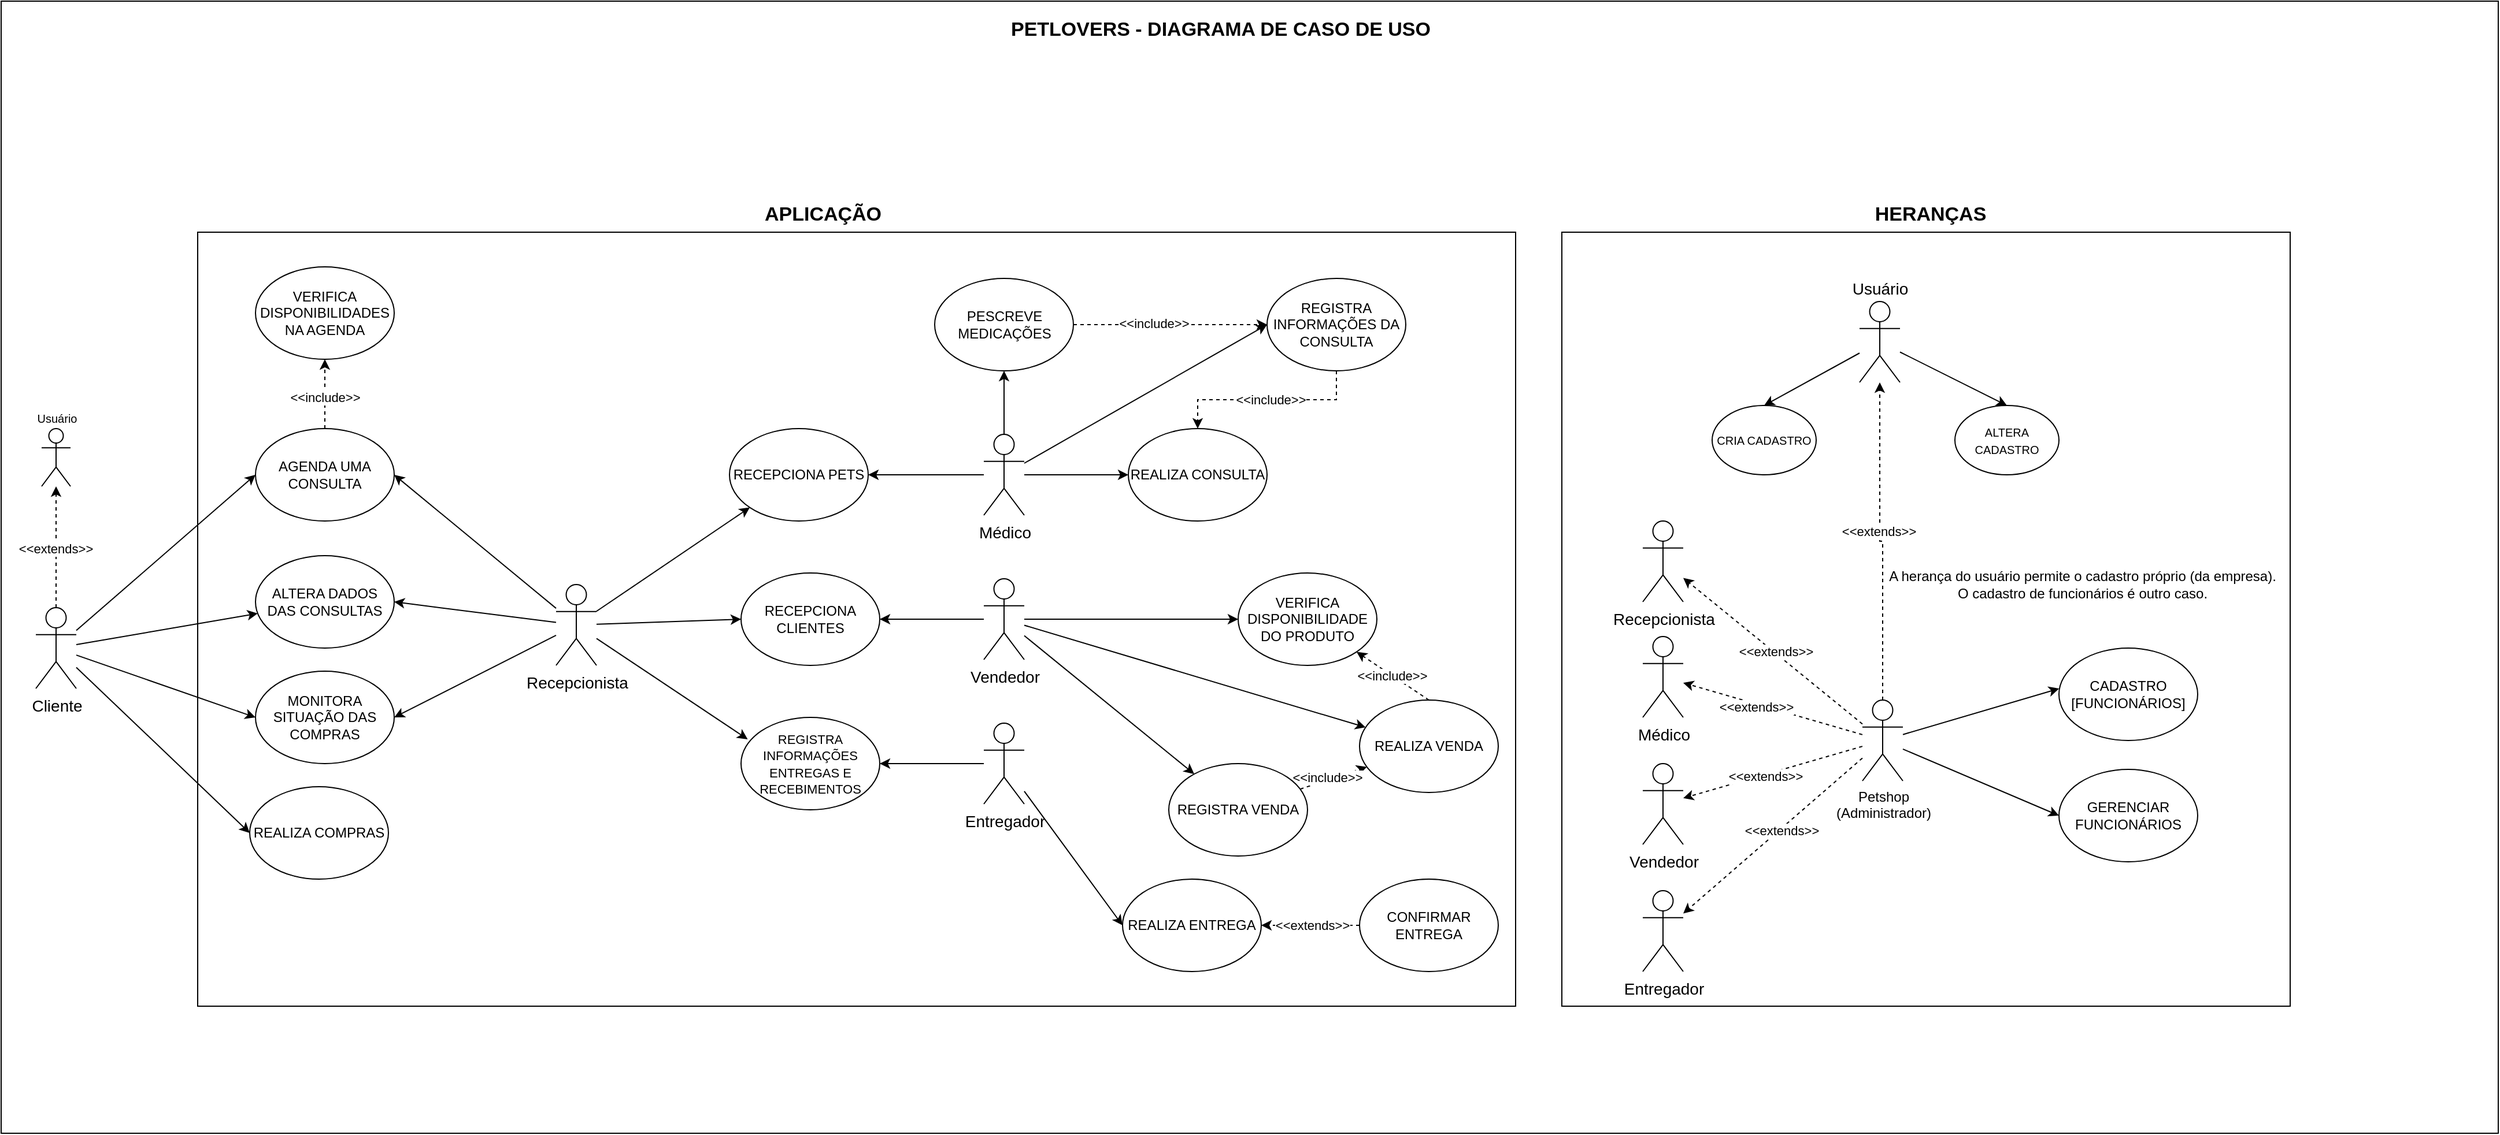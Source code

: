 <mxfile version="22.1.0" type="github">
  <diagram name="Page-1" id="cmvLj-Jmu_eHXBWfitiG">
    <mxGraphModel dx="2868" dy="1560" grid="1" gridSize="10" guides="1" tooltips="1" connect="1" arrows="1" fold="1" page="1" pageScale="1" pageWidth="850" pageHeight="1100" math="0" shadow="0">
      <root>
        <mxCell id="0" />
        <mxCell id="1" parent="0" />
        <mxCell id="_MD9eXurdHFe8v1w1zqZ-63" value="" style="rounded=0;whiteSpace=wrap;html=1;glass=0;fillColor=none;" vertex="1" parent="1">
          <mxGeometry y="120" width="2160" height="980" as="geometry" />
        </mxCell>
        <mxCell id="_MD9eXurdHFe8v1w1zqZ-58" value="" style="rounded=0;whiteSpace=wrap;html=1;glass=0;fillColor=none;" vertex="1" parent="1">
          <mxGeometry x="1350" y="320" width="630" height="670" as="geometry" />
        </mxCell>
        <mxCell id="_MD9eXurdHFe8v1w1zqZ-9" value="" style="rounded=0;whiteSpace=wrap;html=1;glass=0;fillColor=none;" vertex="1" parent="1">
          <mxGeometry x="170" y="320" width="1140" height="670" as="geometry" />
        </mxCell>
        <mxCell id="Nmqk09kr3ZqQSarFzhnL-8" style="rounded=0;orthogonalLoop=1;jettySize=auto;html=1;entryX=0;entryY=0.5;entryDx=0;entryDy=0;strokeWidth=1;strokeColor=default;" parent="1" source="b02hixyi1CkfagJmaC7L-1" target="b02hixyi1CkfagJmaC7L-29" edge="1">
          <mxGeometry relative="1" as="geometry" />
        </mxCell>
        <mxCell id="Nmqk09kr3ZqQSarFzhnL-9" style="rounded=0;orthogonalLoop=1;jettySize=auto;html=1;strokeWidth=1;strokeColor=default;" parent="1" source="b02hixyi1CkfagJmaC7L-1" target="U1v-bgIuct0nGOqT3Gpx-35" edge="1">
          <mxGeometry relative="1" as="geometry" />
        </mxCell>
        <mxCell id="Nmqk09kr3ZqQSarFzhnL-19" style="rounded=0;orthogonalLoop=1;jettySize=auto;html=1;entryX=0;entryY=0.5;entryDx=0;entryDy=0;strokeWidth=1;strokeColor=default;" parent="1" source="b02hixyi1CkfagJmaC7L-1" target="Nmqk09kr3ZqQSarFzhnL-18" edge="1">
          <mxGeometry relative="1" as="geometry" />
        </mxCell>
        <mxCell id="Nmqk09kr3ZqQSarFzhnL-20" style="rounded=0;orthogonalLoop=1;jettySize=auto;html=1;entryX=0;entryY=0.5;entryDx=0;entryDy=0;strokeWidth=1;strokeColor=default;" parent="1" source="b02hixyi1CkfagJmaC7L-1" target="b02hixyi1CkfagJmaC7L-9" edge="1">
          <mxGeometry relative="1" as="geometry" />
        </mxCell>
        <mxCell id="Nmqk09kr3ZqQSarFzhnL-62" style="edgeStyle=orthogonalEdgeStyle;rounded=0;orthogonalLoop=1;jettySize=auto;html=1;exitX=0.5;exitY=0;exitDx=0;exitDy=0;exitPerimeter=0;dashed=1;" parent="1" source="b02hixyi1CkfagJmaC7L-1" target="Nmqk09kr3ZqQSarFzhnL-61" edge="1">
          <mxGeometry relative="1" as="geometry" />
        </mxCell>
        <mxCell id="Nmqk09kr3ZqQSarFzhnL-64" value="&amp;lt;&amp;lt;extends&amp;gt;&amp;gt;" style="edgeLabel;html=1;align=center;verticalAlign=middle;resizable=0;points=[];" parent="Nmqk09kr3ZqQSarFzhnL-62" vertex="1" connectable="0">
          <mxGeometry x="-0.023" y="1" relative="1" as="geometry">
            <mxPoint as="offset" />
          </mxGeometry>
        </mxCell>
        <mxCell id="b02hixyi1CkfagJmaC7L-1" value="&lt;font style=&quot;font-size: 14px;&quot;&gt;Cliente&lt;/font&gt;" style="shape=umlActor;verticalLabelPosition=bottom;verticalAlign=top;html=1;outlineConnect=0;strokeWidth=1;strokeColor=default;" parent="1" vertex="1">
          <mxGeometry x="30" y="645" width="35" height="70" as="geometry" />
        </mxCell>
        <mxCell id="b02hixyi1CkfagJmaC7L-7" value="&lt;font style=&quot;font-size: 10px;&quot;&gt;CRIA CADASTRO&lt;/font&gt;" style="ellipse;whiteSpace=wrap;html=1;strokeWidth=1;strokeColor=default;" parent="1" vertex="1">
          <mxGeometry x="1480" y="470" width="90" height="60" as="geometry" />
        </mxCell>
        <mxCell id="b02hixyi1CkfagJmaC7L-9" value="REALIZA COMPRAS" style="ellipse;whiteSpace=wrap;html=1;strokeWidth=1;strokeColor=default;" parent="1" vertex="1">
          <mxGeometry x="215" y="800" width="120" height="80" as="geometry" />
        </mxCell>
        <mxCell id="Nmqk09kr3ZqQSarFzhnL-14" style="rounded=0;orthogonalLoop=1;jettySize=auto;html=1;strokeWidth=1;strokeColor=default;entryX=0;entryY=0.5;entryDx=0;entryDy=0;" parent="1" source="b02hixyi1CkfagJmaC7L-12" target="Nmqk09kr3ZqQSarFzhnL-13" edge="1">
          <mxGeometry relative="1" as="geometry" />
        </mxCell>
        <mxCell id="Nmqk09kr3ZqQSarFzhnL-15" style="rounded=0;orthogonalLoop=1;jettySize=auto;html=1;entryX=1;entryY=0.5;entryDx=0;entryDy=0;strokeWidth=1;strokeColor=default;" parent="1" source="b02hixyi1CkfagJmaC7L-12" target="b02hixyi1CkfagJmaC7L-29" edge="1">
          <mxGeometry relative="1" as="geometry" />
        </mxCell>
        <mxCell id="Nmqk09kr3ZqQSarFzhnL-16" style="rounded=0;orthogonalLoop=1;jettySize=auto;html=1;entryX=1;entryY=0.5;entryDx=0;entryDy=0;strokeWidth=1;strokeColor=default;" parent="1" source="b02hixyi1CkfagJmaC7L-12" target="U1v-bgIuct0nGOqT3Gpx-35" edge="1">
          <mxGeometry relative="1" as="geometry" />
        </mxCell>
        <mxCell id="Nmqk09kr3ZqQSarFzhnL-21" style="rounded=0;orthogonalLoop=1;jettySize=auto;html=1;entryX=0.048;entryY=0.237;entryDx=0;entryDy=0;strokeWidth=1;strokeColor=default;entryPerimeter=0;" parent="1" source="b02hixyi1CkfagJmaC7L-12" target="U1v-bgIuct0nGOqT3Gpx-13" edge="1">
          <mxGeometry relative="1" as="geometry" />
        </mxCell>
        <mxCell id="Nmqk09kr3ZqQSarFzhnL-55" style="rounded=0;orthogonalLoop=1;jettySize=auto;html=1;entryX=1;entryY=0.5;entryDx=0;entryDy=0;" parent="1" source="b02hixyi1CkfagJmaC7L-12" target="Nmqk09kr3ZqQSarFzhnL-18" edge="1">
          <mxGeometry relative="1" as="geometry" />
        </mxCell>
        <mxCell id="Nmqk09kr3ZqQSarFzhnL-57" style="rounded=0;orthogonalLoop=1;jettySize=auto;html=1;entryX=0;entryY=1;entryDx=0;entryDy=0;" parent="1" source="b02hixyi1CkfagJmaC7L-12" target="Nmqk09kr3ZqQSarFzhnL-34" edge="1">
          <mxGeometry relative="1" as="geometry" />
        </mxCell>
        <mxCell id="b02hixyi1CkfagJmaC7L-12" value="&lt;span style=&quot;font-size: 14px;&quot;&gt;Recepcionista&lt;br&gt;&lt;/span&gt;" style="shape=umlActor;verticalLabelPosition=bottom;verticalAlign=top;html=1;outlineConnect=0;strokeWidth=1;strokeColor=default;" parent="1" vertex="1">
          <mxGeometry x="480" y="625" width="35" height="70" as="geometry" />
        </mxCell>
        <mxCell id="_MD9eXurdHFe8v1w1zqZ-3" style="edgeStyle=orthogonalEdgeStyle;rounded=0;orthogonalLoop=1;jettySize=auto;html=1;entryX=0.5;entryY=1;entryDx=0;entryDy=0;dashed=1;" edge="1" parent="1" source="b02hixyi1CkfagJmaC7L-29" target="_MD9eXurdHFe8v1w1zqZ-2">
          <mxGeometry relative="1" as="geometry" />
        </mxCell>
        <mxCell id="_MD9eXurdHFe8v1w1zqZ-4" value="&amp;lt;&amp;lt;include&amp;gt;&amp;gt;" style="edgeLabel;html=1;align=center;verticalAlign=middle;resizable=0;points=[];" vertex="1" connectable="0" parent="_MD9eXurdHFe8v1w1zqZ-3">
          <mxGeometry x="-0.094" relative="1" as="geometry">
            <mxPoint as="offset" />
          </mxGeometry>
        </mxCell>
        <mxCell id="b02hixyi1CkfagJmaC7L-29" value="AGENDA UMA CONSULTA" style="ellipse;whiteSpace=wrap;html=1;strokeWidth=1;strokeColor=default;" parent="1" vertex="1">
          <mxGeometry x="220" y="490" width="120" height="80" as="geometry" />
        </mxCell>
        <mxCell id="b02hixyi1CkfagJmaC7L-57" value="&lt;span style=&quot;font-size: 17px;&quot;&gt;&lt;b&gt;APLICAÇÃO&lt;/b&gt;&lt;/span&gt;" style="text;html=1;strokeColor=none;fillColor=none;align=center;verticalAlign=middle;whiteSpace=wrap;rounded=0;strokeWidth=1;" parent="1" vertex="1">
          <mxGeometry x="650" y="290" width="122" height="30" as="geometry" />
        </mxCell>
        <mxCell id="U1v-bgIuct0nGOqT3Gpx-11" value="&lt;font style=&quot;font-size: 10px;&quot;&gt;ALTERA CADASTRO&lt;/font&gt;" style="ellipse;whiteSpace=wrap;html=1;strokeWidth=1;strokeColor=default;" parent="1" vertex="1">
          <mxGeometry x="1690" y="470" width="90" height="60" as="geometry" />
        </mxCell>
        <mxCell id="U1v-bgIuct0nGOqT3Gpx-13" value="&lt;font style=&quot;font-size: 11px;&quot;&gt;REGISTRA INFORMAÇÕES ENTREGAS E RECEBIMENTOS&lt;/font&gt;" style="ellipse;whiteSpace=wrap;html=1;strokeWidth=1;strokeColor=default;" parent="1" vertex="1">
          <mxGeometry x="640" y="740" width="120" height="80" as="geometry" />
        </mxCell>
        <mxCell id="Nmqk09kr3ZqQSarFzhnL-37" style="rounded=0;orthogonalLoop=1;jettySize=auto;html=1;" parent="1" source="U1v-bgIuct0nGOqT3Gpx-15" target="Nmqk09kr3ZqQSarFzhnL-34" edge="1">
          <mxGeometry relative="1" as="geometry" />
        </mxCell>
        <mxCell id="Nmqk09kr3ZqQSarFzhnL-43" style="rounded=0;orthogonalLoop=1;jettySize=auto;html=1;entryX=0;entryY=0.5;entryDx=0;entryDy=0;" parent="1" source="U1v-bgIuct0nGOqT3Gpx-15" target="Nmqk09kr3ZqQSarFzhnL-38" edge="1">
          <mxGeometry relative="1" as="geometry" />
        </mxCell>
        <mxCell id="_MD9eXurdHFe8v1w1zqZ-13" style="rounded=0;orthogonalLoop=1;jettySize=auto;html=1;entryX=0;entryY=0.5;entryDx=0;entryDy=0;" edge="1" parent="1" source="U1v-bgIuct0nGOqT3Gpx-15" target="Nmqk09kr3ZqQSarFzhnL-50">
          <mxGeometry relative="1" as="geometry" />
        </mxCell>
        <mxCell id="_MD9eXurdHFe8v1w1zqZ-28" style="edgeStyle=orthogonalEdgeStyle;rounded=0;orthogonalLoop=1;jettySize=auto;html=1;" edge="1" parent="1" source="U1v-bgIuct0nGOqT3Gpx-15" target="_MD9eXurdHFe8v1w1zqZ-14">
          <mxGeometry relative="1" as="geometry" />
        </mxCell>
        <mxCell id="U1v-bgIuct0nGOqT3Gpx-15" value="&lt;font style=&quot;font-size: 14px;&quot;&gt;Médico&lt;/font&gt;" style="shape=umlActor;verticalLabelPosition=bottom;verticalAlign=top;html=1;outlineConnect=0;strokeWidth=1;strokeColor=default;" parent="1" vertex="1">
          <mxGeometry x="850" y="495" width="35" height="70" as="geometry" />
        </mxCell>
        <mxCell id="Nmqk09kr3ZqQSarFzhnL-29" style="rounded=0;orthogonalLoop=1;jettySize=auto;html=1;entryX=1;entryY=0.5;entryDx=0;entryDy=0;" parent="1" source="U1v-bgIuct0nGOqT3Gpx-19" target="Nmqk09kr3ZqQSarFzhnL-13" edge="1">
          <mxGeometry relative="1" as="geometry" />
        </mxCell>
        <mxCell id="Nmqk09kr3ZqQSarFzhnL-42" style="rounded=0;orthogonalLoop=1;jettySize=auto;html=1;" parent="1" source="U1v-bgIuct0nGOqT3Gpx-19" target="Nmqk09kr3ZqQSarFzhnL-40" edge="1">
          <mxGeometry relative="1" as="geometry" />
        </mxCell>
        <mxCell id="_MD9eXurdHFe8v1w1zqZ-19" style="rounded=0;orthogonalLoop=1;jettySize=auto;html=1;" edge="1" parent="1" source="U1v-bgIuct0nGOqT3Gpx-19" target="Nmqk09kr3ZqQSarFzhnL-47">
          <mxGeometry relative="1" as="geometry" />
        </mxCell>
        <mxCell id="_MD9eXurdHFe8v1w1zqZ-23" style="rounded=0;orthogonalLoop=1;jettySize=auto;html=1;entryX=0;entryY=0.5;entryDx=0;entryDy=0;" edge="1" parent="1" source="U1v-bgIuct0nGOqT3Gpx-19" target="_MD9eXurdHFe8v1w1zqZ-22">
          <mxGeometry relative="1" as="geometry" />
        </mxCell>
        <mxCell id="U1v-bgIuct0nGOqT3Gpx-19" value="&lt;font style=&quot;font-size: 14px;&quot;&gt;Vendedor&lt;/font&gt;" style="shape=umlActor;verticalLabelPosition=bottom;verticalAlign=top;html=1;outlineConnect=0;strokeWidth=1;strokeColor=default;" parent="1" vertex="1">
          <mxGeometry x="850" y="620" width="35" height="70" as="geometry" />
        </mxCell>
        <mxCell id="U1v-bgIuct0nGOqT3Gpx-35" value="ALTERA DADOS DAS CONSULTAS" style="ellipse;whiteSpace=wrap;html=1;strokeWidth=1;strokeColor=default;" parent="1" vertex="1">
          <mxGeometry x="220" y="600" width="120" height="80" as="geometry" />
        </mxCell>
        <mxCell id="Nmqk09kr3ZqQSarFzhnL-4" style="rounded=0;orthogonalLoop=1;jettySize=auto;html=1;strokeWidth=1;strokeColor=default;entryX=0.5;entryY=0;entryDx=0;entryDy=0;" parent="1" source="Nmqk09kr3ZqQSarFzhnL-1" target="U1v-bgIuct0nGOqT3Gpx-11" edge="1">
          <mxGeometry relative="1" as="geometry" />
        </mxCell>
        <mxCell id="Nmqk09kr3ZqQSarFzhnL-5" style="rounded=0;orthogonalLoop=1;jettySize=auto;html=1;entryX=0.5;entryY=0;entryDx=0;entryDy=0;strokeWidth=1;strokeColor=default;" parent="1" source="Nmqk09kr3ZqQSarFzhnL-1" target="b02hixyi1CkfagJmaC7L-7" edge="1">
          <mxGeometry relative="1" as="geometry" />
        </mxCell>
        <mxCell id="Nmqk09kr3ZqQSarFzhnL-1" value="&lt;font style=&quot;font-size: 14px;&quot;&gt;Usuário&lt;/font&gt;" style="shape=umlActor;verticalLabelPosition=top;verticalAlign=bottom;html=1;outlineConnect=0;strokeWidth=1;strokeColor=default;labelPosition=center;align=center;" parent="1" vertex="1">
          <mxGeometry x="1607.5" y="380" width="35" height="70" as="geometry" />
        </mxCell>
        <mxCell id="Nmqk09kr3ZqQSarFzhnL-13" value="RECEPCIONA CLIENTES" style="ellipse;whiteSpace=wrap;html=1;strokeWidth=1;strokeColor=default;" parent="1" vertex="1">
          <mxGeometry x="640" y="615" width="120" height="80" as="geometry" />
        </mxCell>
        <mxCell id="Nmqk09kr3ZqQSarFzhnL-18" value="MONITORA SITUAÇÃO DAS COMPRAS" style="ellipse;whiteSpace=wrap;html=1;strokeWidth=1;strokeColor=default;" parent="1" vertex="1">
          <mxGeometry x="220" y="700" width="120" height="80" as="geometry" />
        </mxCell>
        <mxCell id="Nmqk09kr3ZqQSarFzhnL-44" style="rounded=0;orthogonalLoop=1;jettySize=auto;html=1;entryX=0;entryY=0.5;entryDx=0;entryDy=0;" parent="1" source="Nmqk09kr3ZqQSarFzhnL-22" target="Nmqk09kr3ZqQSarFzhnL-41" edge="1">
          <mxGeometry relative="1" as="geometry" />
        </mxCell>
        <mxCell id="Nmqk09kr3ZqQSarFzhnL-56" style="rounded=0;orthogonalLoop=1;jettySize=auto;html=1;entryX=1;entryY=0.5;entryDx=0;entryDy=0;" parent="1" source="Nmqk09kr3ZqQSarFzhnL-22" target="U1v-bgIuct0nGOqT3Gpx-13" edge="1">
          <mxGeometry relative="1" as="geometry" />
        </mxCell>
        <mxCell id="Nmqk09kr3ZqQSarFzhnL-22" value="&lt;span style=&quot;font-size: 14px;&quot;&gt;Entregador&lt;br&gt;&lt;/span&gt;" style="shape=umlActor;verticalLabelPosition=bottom;verticalAlign=top;html=1;outlineConnect=0;strokeWidth=1;strokeColor=default;" parent="1" vertex="1">
          <mxGeometry x="850" y="745" width="35" height="70" as="geometry" />
        </mxCell>
        <mxCell id="Nmqk09kr3ZqQSarFzhnL-34" value="RECEPCIONA PETS" style="ellipse;whiteSpace=wrap;html=1;strokeWidth=1;strokeColor=default;" parent="1" vertex="1">
          <mxGeometry x="630" y="490" width="120" height="80" as="geometry" />
        </mxCell>
        <mxCell id="Nmqk09kr3ZqQSarFzhnL-38" value="REALIZA CONSULTA" style="ellipse;whiteSpace=wrap;html=1;strokeWidth=1;strokeColor=default;" parent="1" vertex="1">
          <mxGeometry x="975" y="490" width="120" height="80" as="geometry" />
        </mxCell>
        <mxCell id="_MD9eXurdHFe8v1w1zqZ-24" style="rounded=0;orthogonalLoop=1;jettySize=auto;html=1;exitX=0.5;exitY=0;exitDx=0;exitDy=0;dashed=1;" edge="1" parent="1" source="Nmqk09kr3ZqQSarFzhnL-40" target="_MD9eXurdHFe8v1w1zqZ-22">
          <mxGeometry relative="1" as="geometry" />
        </mxCell>
        <mxCell id="_MD9eXurdHFe8v1w1zqZ-25" value="&amp;lt;&amp;lt;include&amp;gt;&amp;gt;" style="edgeLabel;html=1;align=center;verticalAlign=middle;resizable=0;points=[];" vertex="1" connectable="0" parent="_MD9eXurdHFe8v1w1zqZ-24">
          <mxGeometry x="0.029" relative="1" as="geometry">
            <mxPoint as="offset" />
          </mxGeometry>
        </mxCell>
        <mxCell id="Nmqk09kr3ZqQSarFzhnL-40" value="REALIZA VENDA" style="ellipse;whiteSpace=wrap;html=1;strokeWidth=1;strokeColor=default;" parent="1" vertex="1">
          <mxGeometry x="1175" y="725" width="120" height="80" as="geometry" />
        </mxCell>
        <mxCell id="Nmqk09kr3ZqQSarFzhnL-41" value="REALIZA ENTREGA" style="ellipse;whiteSpace=wrap;html=1;strokeWidth=1;strokeColor=default;" parent="1" vertex="1">
          <mxGeometry x="970" y="880" width="120" height="80" as="geometry" />
        </mxCell>
        <mxCell id="Nmqk09kr3ZqQSarFzhnL-48" style="rounded=0;orthogonalLoop=1;jettySize=auto;html=1;dashed=1;" parent="1" source="Nmqk09kr3ZqQSarFzhnL-47" target="Nmqk09kr3ZqQSarFzhnL-40" edge="1">
          <mxGeometry relative="1" as="geometry" />
        </mxCell>
        <mxCell id="Nmqk09kr3ZqQSarFzhnL-49" value="&amp;lt;&amp;lt;include&amp;gt;&amp;gt;" style="edgeLabel;html=1;align=center;verticalAlign=middle;resizable=0;points=[];" parent="Nmqk09kr3ZqQSarFzhnL-48" vertex="1" connectable="0">
          <mxGeometry x="0.073" relative="1" as="geometry">
            <mxPoint x="-8" as="offset" />
          </mxGeometry>
        </mxCell>
        <mxCell id="Nmqk09kr3ZqQSarFzhnL-47" value="REGISTRA VENDA" style="ellipse;whiteSpace=wrap;html=1;strokeWidth=1;strokeColor=default;" parent="1" vertex="1">
          <mxGeometry x="1010" y="780" width="120" height="80" as="geometry" />
        </mxCell>
        <mxCell id="Nmqk09kr3ZqQSarFzhnL-53" style="edgeStyle=orthogonalEdgeStyle;rounded=0;orthogonalLoop=1;jettySize=auto;html=1;entryX=0.5;entryY=0;entryDx=0;entryDy=0;dashed=1;" parent="1" source="Nmqk09kr3ZqQSarFzhnL-50" target="Nmqk09kr3ZqQSarFzhnL-38" edge="1">
          <mxGeometry relative="1" as="geometry" />
        </mxCell>
        <mxCell id="Nmqk09kr3ZqQSarFzhnL-54" value="&amp;lt;&amp;lt;include&amp;gt;&amp;gt;" style="edgeLabel;html=1;align=center;verticalAlign=middle;resizable=0;points=[];" parent="Nmqk09kr3ZqQSarFzhnL-53" vertex="1" connectable="0">
          <mxGeometry x="-0.043" relative="1" as="geometry">
            <mxPoint x="-1" as="offset" />
          </mxGeometry>
        </mxCell>
        <mxCell id="Nmqk09kr3ZqQSarFzhnL-50" value="REGISTRA INFORMAÇÕES DA CONSULTA" style="ellipse;whiteSpace=wrap;html=1;strokeWidth=1;strokeColor=default;" parent="1" vertex="1">
          <mxGeometry x="1095" y="360" width="120" height="80" as="geometry" />
        </mxCell>
        <mxCell id="Nmqk09kr3ZqQSarFzhnL-61" value="&lt;font style=&quot;font-size: 10px;&quot;&gt;Usuário&lt;/font&gt;" style="shape=umlActor;verticalLabelPosition=top;verticalAlign=bottom;html=1;outlineConnect=0;strokeWidth=1;strokeColor=default;labelPosition=center;align=center;" parent="1" vertex="1">
          <mxGeometry x="35" y="490" width="25" height="50" as="geometry" />
        </mxCell>
        <mxCell id="Nmqk09kr3ZqQSarFzhnL-66" style="edgeStyle=orthogonalEdgeStyle;rounded=0;orthogonalLoop=1;jettySize=auto;html=1;dashed=1;" parent="1" source="Nmqk09kr3ZqQSarFzhnL-65" target="Nmqk09kr3ZqQSarFzhnL-41" edge="1">
          <mxGeometry relative="1" as="geometry" />
        </mxCell>
        <mxCell id="Nmqk09kr3ZqQSarFzhnL-67" value="&amp;lt;&amp;lt;extends&amp;gt;&amp;gt;" style="edgeLabel;html=1;align=center;verticalAlign=middle;resizable=0;points=[];" parent="Nmqk09kr3ZqQSarFzhnL-66" vertex="1" connectable="0">
          <mxGeometry x="0.064" y="-1" relative="1" as="geometry">
            <mxPoint x="4" y="1" as="offset" />
          </mxGeometry>
        </mxCell>
        <mxCell id="Nmqk09kr3ZqQSarFzhnL-65" value="CONFIRMAR ENTREGA" style="ellipse;whiteSpace=wrap;html=1;strokeWidth=1;strokeColor=default;" parent="1" vertex="1">
          <mxGeometry x="1175" y="880" width="120" height="80" as="geometry" />
        </mxCell>
        <mxCell id="_MD9eXurdHFe8v1w1zqZ-2" value="VERIFICA DISPONIBILIDADES NA AGENDA" style="ellipse;whiteSpace=wrap;html=1;strokeWidth=1;strokeColor=default;" vertex="1" parent="1">
          <mxGeometry x="220" y="350" width="120" height="80" as="geometry" />
        </mxCell>
        <mxCell id="_MD9eXurdHFe8v1w1zqZ-11" value="&lt;span style=&quot;font-size: 17px;&quot;&gt;&lt;b&gt;PETLOVERS - DIAGRAMA DE CASO DE USO&lt;/b&gt;&lt;/span&gt;" style="text;html=1;strokeColor=none;fillColor=none;align=center;verticalAlign=middle;whiteSpace=wrap;rounded=0;strokeWidth=1;" vertex="1" parent="1">
          <mxGeometry x="760" y="130" width="590" height="30" as="geometry" />
        </mxCell>
        <mxCell id="_MD9eXurdHFe8v1w1zqZ-17" style="edgeStyle=orthogonalEdgeStyle;rounded=0;orthogonalLoop=1;jettySize=auto;html=1;entryX=0;entryY=0.5;entryDx=0;entryDy=0;dashed=1;" edge="1" parent="1" source="_MD9eXurdHFe8v1w1zqZ-14" target="Nmqk09kr3ZqQSarFzhnL-50">
          <mxGeometry relative="1" as="geometry" />
        </mxCell>
        <mxCell id="_MD9eXurdHFe8v1w1zqZ-18" value="&amp;lt;&amp;lt;include&amp;gt;&amp;gt;" style="edgeLabel;html=1;align=center;verticalAlign=middle;resizable=0;points=[];" vertex="1" connectable="0" parent="_MD9eXurdHFe8v1w1zqZ-17">
          <mxGeometry x="-0.179" y="1" relative="1" as="geometry">
            <mxPoint as="offset" />
          </mxGeometry>
        </mxCell>
        <mxCell id="_MD9eXurdHFe8v1w1zqZ-14" value="PESCREVE MEDICAÇÕES" style="ellipse;whiteSpace=wrap;html=1;strokeWidth=1;strokeColor=default;" vertex="1" parent="1">
          <mxGeometry x="807.5" y="360" width="120" height="80" as="geometry" />
        </mxCell>
        <mxCell id="_MD9eXurdHFe8v1w1zqZ-22" value="VERIFICA DISPONIBILIDADE DO PRODUTO" style="ellipse;whiteSpace=wrap;html=1;strokeWidth=1;strokeColor=default;" vertex="1" parent="1">
          <mxGeometry x="1070" y="615" width="120" height="80" as="geometry" />
        </mxCell>
        <mxCell id="_MD9eXurdHFe8v1w1zqZ-29" value="&lt;font style=&quot;font-size: 14px;&quot;&gt;Médico&lt;/font&gt;" style="shape=umlActor;verticalLabelPosition=bottom;verticalAlign=top;html=1;outlineConnect=0;strokeWidth=1;strokeColor=default;" vertex="1" parent="1">
          <mxGeometry x="1420" y="670" width="35" height="70" as="geometry" />
        </mxCell>
        <mxCell id="_MD9eXurdHFe8v1w1zqZ-32" value="&lt;font style=&quot;font-size: 14px;&quot;&gt;Vendedor&lt;/font&gt;" style="shape=umlActor;verticalLabelPosition=bottom;verticalAlign=top;html=1;outlineConnect=0;strokeWidth=1;strokeColor=default;" vertex="1" parent="1">
          <mxGeometry x="1420" y="780" width="35" height="70" as="geometry" />
        </mxCell>
        <mxCell id="_MD9eXurdHFe8v1w1zqZ-33" value="&lt;span style=&quot;font-size: 14px;&quot;&gt;Entregador&lt;br&gt;&lt;/span&gt;" style="shape=umlActor;verticalLabelPosition=bottom;verticalAlign=top;html=1;outlineConnect=0;strokeWidth=1;strokeColor=default;" vertex="1" parent="1">
          <mxGeometry x="1420" y="890" width="35" height="70" as="geometry" />
        </mxCell>
        <mxCell id="_MD9eXurdHFe8v1w1zqZ-34" value="&lt;span style=&quot;font-size: 14px;&quot;&gt;Recepcionista&lt;br&gt;&lt;/span&gt;" style="shape=umlActor;verticalLabelPosition=bottom;verticalAlign=top;html=1;outlineConnect=0;strokeWidth=1;strokeColor=default;" vertex="1" parent="1">
          <mxGeometry x="1420" y="570" width="35" height="70" as="geometry" />
        </mxCell>
        <mxCell id="_MD9eXurdHFe8v1w1zqZ-38" style="rounded=0;orthogonalLoop=1;jettySize=auto;html=1;dashed=1;" edge="1" parent="1" source="_MD9eXurdHFe8v1w1zqZ-35" target="_MD9eXurdHFe8v1w1zqZ-34">
          <mxGeometry relative="1" as="geometry" />
        </mxCell>
        <mxCell id="_MD9eXurdHFe8v1w1zqZ-41" value="&amp;lt;&amp;lt;extends&amp;gt;&amp;gt;" style="edgeLabel;html=1;align=center;verticalAlign=middle;resizable=0;points=[];" vertex="1" connectable="0" parent="_MD9eXurdHFe8v1w1zqZ-38">
          <mxGeometry x="-0.015" y="-1" relative="1" as="geometry">
            <mxPoint as="offset" />
          </mxGeometry>
        </mxCell>
        <mxCell id="_MD9eXurdHFe8v1w1zqZ-40" style="rounded=0;orthogonalLoop=1;jettySize=auto;html=1;dashed=1;" edge="1" parent="1" source="_MD9eXurdHFe8v1w1zqZ-35" target="_MD9eXurdHFe8v1w1zqZ-29">
          <mxGeometry relative="1" as="geometry" />
        </mxCell>
        <mxCell id="_MD9eXurdHFe8v1w1zqZ-42" value="&amp;lt;&amp;lt;extends&amp;gt;&amp;gt;" style="edgeLabel;html=1;align=center;verticalAlign=middle;resizable=0;points=[];" vertex="1" connectable="0" parent="_MD9eXurdHFe8v1w1zqZ-40">
          <mxGeometry x="0.178" y="2" relative="1" as="geometry">
            <mxPoint as="offset" />
          </mxGeometry>
        </mxCell>
        <mxCell id="_MD9eXurdHFe8v1w1zqZ-43" style="rounded=0;orthogonalLoop=1;jettySize=auto;html=1;dashed=1;" edge="1" parent="1" source="_MD9eXurdHFe8v1w1zqZ-35" target="_MD9eXurdHFe8v1w1zqZ-32">
          <mxGeometry relative="1" as="geometry" />
        </mxCell>
        <mxCell id="_MD9eXurdHFe8v1w1zqZ-44" value="&amp;lt;&amp;lt;extends&amp;gt;&amp;gt;" style="edgeLabel;html=1;align=center;verticalAlign=middle;resizable=0;points=[];" vertex="1" connectable="0" parent="_MD9eXurdHFe8v1w1zqZ-43">
          <mxGeometry x="0.089" y="1" relative="1" as="geometry">
            <mxPoint as="offset" />
          </mxGeometry>
        </mxCell>
        <mxCell id="_MD9eXurdHFe8v1w1zqZ-45" style="rounded=0;orthogonalLoop=1;jettySize=auto;html=1;dashed=1;" edge="1" parent="1" source="_MD9eXurdHFe8v1w1zqZ-35" target="_MD9eXurdHFe8v1w1zqZ-33">
          <mxGeometry relative="1" as="geometry" />
        </mxCell>
        <mxCell id="_MD9eXurdHFe8v1w1zqZ-46" value="&amp;lt;&amp;lt;extends&amp;gt;&amp;gt;" style="edgeLabel;html=1;align=center;verticalAlign=middle;resizable=0;points=[];" vertex="1" connectable="0" parent="_MD9eXurdHFe8v1w1zqZ-45">
          <mxGeometry x="-0.083" y="1" relative="1" as="geometry">
            <mxPoint as="offset" />
          </mxGeometry>
        </mxCell>
        <mxCell id="_MD9eXurdHFe8v1w1zqZ-52" style="rounded=0;orthogonalLoop=1;jettySize=auto;html=1;entryX=0;entryY=0.5;entryDx=0;entryDy=0;" edge="1" parent="1" source="_MD9eXurdHFe8v1w1zqZ-35" target="_MD9eXurdHFe8v1w1zqZ-51">
          <mxGeometry relative="1" as="geometry" />
        </mxCell>
        <mxCell id="_MD9eXurdHFe8v1w1zqZ-59" style="edgeStyle=orthogonalEdgeStyle;rounded=0;orthogonalLoop=1;jettySize=auto;html=1;dashed=1;" edge="1" parent="1" source="_MD9eXurdHFe8v1w1zqZ-35" target="Nmqk09kr3ZqQSarFzhnL-1">
          <mxGeometry relative="1" as="geometry" />
        </mxCell>
        <mxCell id="_MD9eXurdHFe8v1w1zqZ-61" value="&amp;lt;&amp;lt;extends&amp;gt;&amp;gt;" style="edgeLabel;html=1;align=center;verticalAlign=middle;resizable=0;points=[];" vertex="1" connectable="0" parent="_MD9eXurdHFe8v1w1zqZ-59">
          <mxGeometry x="0.069" y="1" relative="1" as="geometry">
            <mxPoint as="offset" />
          </mxGeometry>
        </mxCell>
        <mxCell id="_MD9eXurdHFe8v1w1zqZ-35" value="Petshop&lt;br&gt;(Administrador)" style="shape=umlActor;verticalLabelPosition=bottom;verticalAlign=top;html=1;outlineConnect=0;strokeWidth=1;strokeColor=default;" vertex="1" parent="1">
          <mxGeometry x="1610" y="725" width="35" height="70" as="geometry" />
        </mxCell>
        <mxCell id="_MD9eXurdHFe8v1w1zqZ-49" value="CADASTRO [FUNCIONÁRIOS]" style="ellipse;whiteSpace=wrap;html=1;strokeWidth=1;strokeColor=default;" vertex="1" parent="1">
          <mxGeometry x="1780" y="680" width="120" height="80" as="geometry" />
        </mxCell>
        <mxCell id="_MD9eXurdHFe8v1w1zqZ-50" style="rounded=0;orthogonalLoop=1;jettySize=auto;html=1;entryX=0.001;entryY=0.438;entryDx=0;entryDy=0;entryPerimeter=0;" edge="1" parent="1" source="_MD9eXurdHFe8v1w1zqZ-35" target="_MD9eXurdHFe8v1w1zqZ-49">
          <mxGeometry relative="1" as="geometry" />
        </mxCell>
        <mxCell id="_MD9eXurdHFe8v1w1zqZ-51" value="GERENCIAR FUNCIONÁRIOS" style="ellipse;whiteSpace=wrap;html=1;strokeWidth=1;strokeColor=default;" vertex="1" parent="1">
          <mxGeometry x="1780" y="785" width="120" height="80" as="geometry" />
        </mxCell>
        <mxCell id="_MD9eXurdHFe8v1w1zqZ-56" value="A herança do usuário permite o cadastro próprio (da empresa).&lt;br&gt;O cadastro de funcionários é outro caso." style="text;html=1;align=center;verticalAlign=middle;resizable=0;points=[];autosize=1;strokeColor=none;fillColor=none;" vertex="1" parent="1">
          <mxGeometry x="1620" y="605" width="360" height="40" as="geometry" />
        </mxCell>
        <mxCell id="_MD9eXurdHFe8v1w1zqZ-62" value="&lt;span style=&quot;font-size: 17px;&quot;&gt;&lt;b&gt;HERANÇAS&lt;/b&gt;&lt;/span&gt;" style="text;html=1;strokeColor=none;fillColor=none;align=center;verticalAlign=middle;whiteSpace=wrap;rounded=0;strokeWidth=1;" vertex="1" parent="1">
          <mxGeometry x="1607.5" y="290" width="122" height="30" as="geometry" />
        </mxCell>
      </root>
    </mxGraphModel>
  </diagram>
</mxfile>
